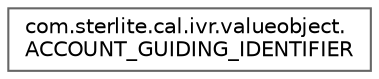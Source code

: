digraph "Graphical Class Hierarchy"
{
 // LATEX_PDF_SIZE
  bgcolor="transparent";
  edge [fontname=Helvetica,fontsize=10,labelfontname=Helvetica,labelfontsize=10];
  node [fontname=Helvetica,fontsize=10,shape=box,height=0.2,width=0.4];
  rankdir="LR";
  Node0 [id="Node000000",label="com.sterlite.cal.ivr.valueobject.\lACCOUNT_GUIDING_IDENTIFIER",height=0.2,width=0.4,color="grey40", fillcolor="white", style="filled",URL="$enumcom_1_1sterlite_1_1cal_1_1ivr_1_1valueobject_1_1_a_c_c_o_u_n_t___g_u_i_d_i_n_g___i_d_e_n_t_i_f_i_e_r.html",tooltip=" "];
}
